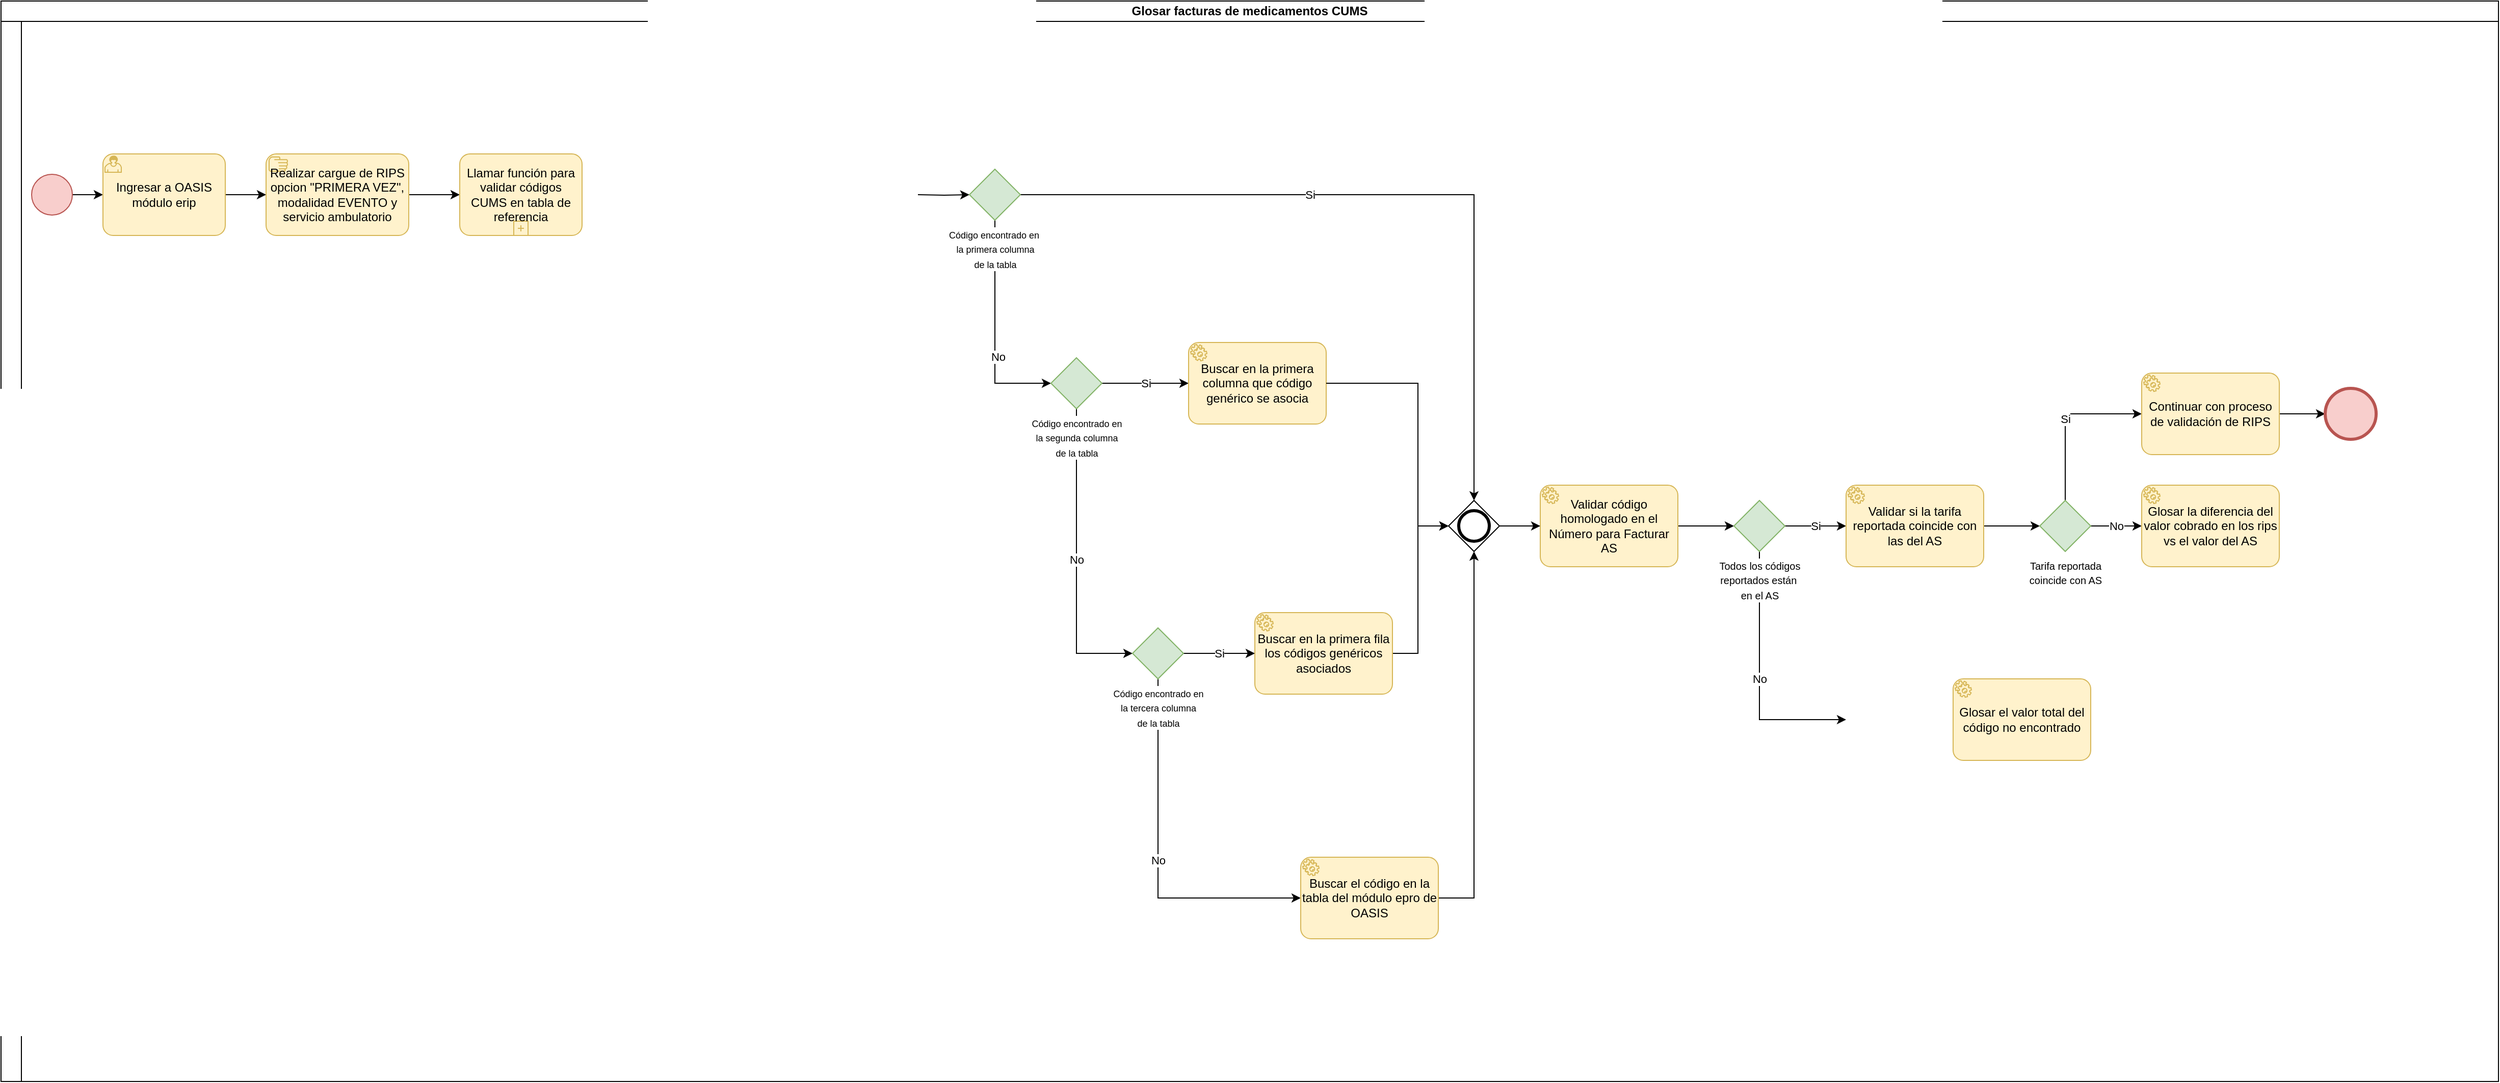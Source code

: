 <mxfile version="21.6.7" type="github">
  <diagram name="Página-1" id="6i_p-R7HKGtbfCE5hA1_">
    <mxGraphModel dx="1434" dy="758" grid="1" gridSize="10" guides="1" tooltips="1" connect="1" arrows="1" fold="1" page="1" pageScale="1" pageWidth="2500" pageHeight="1200" math="0" shadow="0">
      <root>
        <mxCell id="0" />
        <mxCell id="1" parent="0" />
        <mxCell id="mdYcMvUlgZSCt1_3ZbtV-1" value="Glosar facturas de medicamentos CUMS" style="swimlane;html=1;childLayout=stackLayout;resizeParent=1;resizeParentMax=0;horizontal=1;startSize=20;horizontalStack=0;whiteSpace=wrap;" parent="1" vertex="1">
          <mxGeometry x="30" y="20" width="2450" height="1060" as="geometry" />
        </mxCell>
        <mxCell id="mdYcMvUlgZSCt1_3ZbtV-2" value="&lt;br&gt;" style="swimlane;html=1;startSize=20;horizontal=0;" parent="mdYcMvUlgZSCt1_3ZbtV-1" vertex="1">
          <mxGeometry y="20" width="2450" height="1040" as="geometry" />
        </mxCell>
        <mxCell id="mdYcMvUlgZSCt1_3ZbtV-3" style="edgeStyle=orthogonalEdgeStyle;rounded=0;orthogonalLoop=1;jettySize=auto;html=1;entryX=0;entryY=0.5;entryDx=0;entryDy=0;entryPerimeter=0;" parent="mdYcMvUlgZSCt1_3ZbtV-2" source="mdYcMvUlgZSCt1_3ZbtV-4" target="mdYcMvUlgZSCt1_3ZbtV-9" edge="1">
          <mxGeometry relative="1" as="geometry">
            <mxPoint x="100" y="170" as="targetPoint" />
          </mxGeometry>
        </mxCell>
        <mxCell id="mdYcMvUlgZSCt1_3ZbtV-4" value="" style="points=[[0.145,0.145,0],[0.5,0,0],[0.855,0.145,0],[1,0.5,0],[0.855,0.855,0],[0.5,1,0],[0.145,0.855,0],[0,0.5,0]];shape=mxgraph.bpmn.event;html=1;verticalLabelPosition=bottom;labelBackgroundColor=#ffffff;verticalAlign=top;align=center;perimeter=ellipsePerimeter;outlineConnect=0;aspect=fixed;outline=standard;symbol=general;fillColor=#f8cecc;strokeColor=#b85450;" parent="mdYcMvUlgZSCt1_3ZbtV-2" vertex="1">
          <mxGeometry x="30" y="150" width="40" height="40" as="geometry" />
        </mxCell>
        <mxCell id="3LwcX4oNFDxZzFYPkHVs-2" style="edgeStyle=orthogonalEdgeStyle;rounded=0;orthogonalLoop=1;jettySize=auto;html=1;entryX=0;entryY=0.5;entryDx=0;entryDy=0;entryPerimeter=0;" edge="1" parent="mdYcMvUlgZSCt1_3ZbtV-2" source="mdYcMvUlgZSCt1_3ZbtV-7" target="3LwcX4oNFDxZzFYPkHVs-1">
          <mxGeometry relative="1" as="geometry" />
        </mxCell>
        <mxCell id="mdYcMvUlgZSCt1_3ZbtV-7" value="Realizar cargue de RIPS opcion &quot;PRIMERA VEZ&quot;, modalidad EVENTO y servicio ambulatorio" style="points=[[0.25,0,0],[0.5,0,0],[0.75,0,0],[1,0.25,0],[1,0.5,0],[1,0.75,0],[0.75,1,0],[0.5,1,0],[0.25,1,0],[0,0.75,0],[0,0.5,0],[0,0.25,0]];shape=mxgraph.bpmn.task;whiteSpace=wrap;rectStyle=rounded;size=10;html=1;container=1;expand=0;collapsible=0;taskMarker=manual;fillColor=#fff2cc;strokeColor=#d6b656;" parent="mdYcMvUlgZSCt1_3ZbtV-2" vertex="1">
          <mxGeometry x="260" y="130" width="140" height="80" as="geometry" />
        </mxCell>
        <mxCell id="mdYcMvUlgZSCt1_3ZbtV-8" style="edgeStyle=orthogonalEdgeStyle;rounded=0;orthogonalLoop=1;jettySize=auto;html=1;" parent="mdYcMvUlgZSCt1_3ZbtV-2" source="mdYcMvUlgZSCt1_3ZbtV-9" target="mdYcMvUlgZSCt1_3ZbtV-7" edge="1">
          <mxGeometry relative="1" as="geometry">
            <mxPoint x="260" y="170" as="targetPoint" />
          </mxGeometry>
        </mxCell>
        <mxCell id="mdYcMvUlgZSCt1_3ZbtV-9" value="Ingresar a OASIS módulo erip" style="points=[[0.25,0,0],[0.5,0,0],[0.75,0,0],[1,0.25,0],[1,0.5,0],[1,0.75,0],[0.75,1,0],[0.5,1,0],[0.25,1,0],[0,0.75,0],[0,0.5,0],[0,0.25,0]];shape=mxgraph.bpmn.task;whiteSpace=wrap;rectStyle=rounded;size=10;html=1;container=1;expand=0;collapsible=0;taskMarker=user;fillColor=#fff2cc;strokeColor=#d6b656;" parent="mdYcMvUlgZSCt1_3ZbtV-2" vertex="1">
          <mxGeometry x="100" y="130" width="120" height="80" as="geometry" />
        </mxCell>
        <mxCell id="mdYcMvUlgZSCt1_3ZbtV-69" style="edgeStyle=orthogonalEdgeStyle;rounded=0;orthogonalLoop=1;jettySize=auto;html=1;" parent="mdYcMvUlgZSCt1_3ZbtV-2" target="mdYcMvUlgZSCt1_3ZbtV-40" edge="1">
          <mxGeometry relative="1" as="geometry">
            <mxPoint x="899.5" y="170" as="sourcePoint" />
          </mxGeometry>
        </mxCell>
        <mxCell id="mdYcMvUlgZSCt1_3ZbtV-53" style="edgeStyle=orthogonalEdgeStyle;rounded=0;orthogonalLoop=1;jettySize=auto;html=1;exitX=1;exitY=0.5;exitDx=0;exitDy=0;exitPerimeter=0;" parent="mdYcMvUlgZSCt1_3ZbtV-2" source="mdYcMvUlgZSCt1_3ZbtV-16" target="mdYcMvUlgZSCt1_3ZbtV-52" edge="1">
          <mxGeometry relative="1" as="geometry">
            <mxPoint x="1645" y="820" as="sourcePoint" />
          </mxGeometry>
        </mxCell>
        <mxCell id="mdYcMvUlgZSCt1_3ZbtV-45" style="edgeStyle=orthogonalEdgeStyle;rounded=0;orthogonalLoop=1;jettySize=auto;html=1;entryX=0;entryY=0.5;entryDx=0;entryDy=0;entryPerimeter=0;" parent="mdYcMvUlgZSCt1_3ZbtV-2" source="mdYcMvUlgZSCt1_3ZbtV-40" target="mdYcMvUlgZSCt1_3ZbtV-47" edge="1">
          <mxGeometry relative="1" as="geometry">
            <mxPoint x="1135" y="330" as="targetPoint" />
            <Array as="points">
              <mxPoint x="975" y="355" />
            </Array>
          </mxGeometry>
        </mxCell>
        <mxCell id="mdYcMvUlgZSCt1_3ZbtV-46" value="No" style="edgeLabel;html=1;align=center;verticalAlign=middle;resizable=0;points=[];" parent="mdYcMvUlgZSCt1_3ZbtV-45" vertex="1" connectable="0">
          <mxGeometry x="0.247" y="3" relative="1" as="geometry">
            <mxPoint as="offset" />
          </mxGeometry>
        </mxCell>
        <mxCell id="mdYcMvUlgZSCt1_3ZbtV-87" value="Si" style="edgeStyle=orthogonalEdgeStyle;rounded=0;orthogonalLoop=1;jettySize=auto;html=1;entryX=0.5;entryY=0;entryDx=0;entryDy=0;entryPerimeter=0;" parent="mdYcMvUlgZSCt1_3ZbtV-2" source="mdYcMvUlgZSCt1_3ZbtV-40" target="mdYcMvUlgZSCt1_3ZbtV-89" edge="1">
          <mxGeometry x="-0.238" relative="1" as="geometry">
            <mxPoint as="offset" />
          </mxGeometry>
        </mxCell>
        <mxCell id="mdYcMvUlgZSCt1_3ZbtV-40" value="&lt;font style=&quot;font-size: 9px;&quot;&gt;Código encontrado en&amp;nbsp;&lt;br&gt;la primera columna&lt;br&gt;de la tabla&lt;/font&gt;" style="points=[[0.25,0.25,0],[0.5,0,0],[0.75,0.25,0],[1,0.5,0],[0.75,0.75,0],[0.5,1,0],[0.25,0.75,0],[0,0.5,0]];shape=mxgraph.bpmn.gateway2;html=1;verticalLabelPosition=bottom;labelBackgroundColor=#ffffff;verticalAlign=top;align=center;perimeter=rhombusPerimeter;outlineConnect=0;outline=none;symbol=none;fillColor=#d5e8d4;strokeColor=#82b366;" parent="mdYcMvUlgZSCt1_3ZbtV-2" vertex="1">
          <mxGeometry x="950" y="145" width="50" height="50" as="geometry" />
        </mxCell>
        <mxCell id="mdYcMvUlgZSCt1_3ZbtV-50" value="Si" style="edgeStyle=orthogonalEdgeStyle;rounded=0;orthogonalLoop=1;jettySize=auto;html=1;" parent="mdYcMvUlgZSCt1_3ZbtV-2" source="mdYcMvUlgZSCt1_3ZbtV-47" target="mdYcMvUlgZSCt1_3ZbtV-51" edge="1">
          <mxGeometry relative="1" as="geometry">
            <mxPoint x="1380" y="315" as="targetPoint" />
          </mxGeometry>
        </mxCell>
        <mxCell id="mdYcMvUlgZSCt1_3ZbtV-80" value="No" style="edgeStyle=orthogonalEdgeStyle;rounded=0;orthogonalLoop=1;jettySize=auto;html=1;entryX=0;entryY=0.5;entryDx=0;entryDy=0;entryPerimeter=0;" parent="mdYcMvUlgZSCt1_3ZbtV-2" source="mdYcMvUlgZSCt1_3ZbtV-47" target="mdYcMvUlgZSCt1_3ZbtV-78" edge="1">
          <mxGeometry relative="1" as="geometry">
            <Array as="points">
              <mxPoint x="1055" y="620" />
            </Array>
          </mxGeometry>
        </mxCell>
        <mxCell id="mdYcMvUlgZSCt1_3ZbtV-47" value="&lt;font style=&quot;font-size: 9px;&quot;&gt;Código encontrado en&lt;br&gt;la segunda columna&lt;br&gt;de la tabla&lt;/font&gt;" style="points=[[0.25,0.25,0],[0.5,0,0],[0.75,0.25,0],[1,0.5,0],[0.75,0.75,0],[0.5,1,0],[0.25,0.75,0],[0,0.5,0]];shape=mxgraph.bpmn.gateway2;html=1;verticalLabelPosition=bottom;labelBackgroundColor=#ffffff;verticalAlign=top;align=center;perimeter=rhombusPerimeter;outlineConnect=0;outline=none;symbol=none;fillColor=#d5e8d4;strokeColor=#82b366;" parent="mdYcMvUlgZSCt1_3ZbtV-2" vertex="1">
          <mxGeometry x="1030" y="330" width="50" height="50" as="geometry" />
        </mxCell>
        <mxCell id="mdYcMvUlgZSCt1_3ZbtV-55" value="Si" style="edgeStyle=orthogonalEdgeStyle;rounded=0;orthogonalLoop=1;jettySize=auto;html=1;" parent="mdYcMvUlgZSCt1_3ZbtV-2" source="mdYcMvUlgZSCt1_3ZbtV-52" target="mdYcMvUlgZSCt1_3ZbtV-54" edge="1">
          <mxGeometry relative="1" as="geometry">
            <Array as="points">
              <mxPoint x="1788" y="495" />
            </Array>
          </mxGeometry>
        </mxCell>
        <mxCell id="mdYcMvUlgZSCt1_3ZbtV-95" value="No" style="edgeStyle=orthogonalEdgeStyle;rounded=0;orthogonalLoop=1;jettySize=auto;html=1;entryX=0;entryY=0.5;entryDx=0;entryDy=0;entryPerimeter=0;" parent="mdYcMvUlgZSCt1_3ZbtV-2" source="mdYcMvUlgZSCt1_3ZbtV-52" edge="1">
          <mxGeometry relative="1" as="geometry">
            <mxPoint x="1810" y="685" as="targetPoint" />
            <Array as="points">
              <mxPoint x="1725" y="685" />
            </Array>
          </mxGeometry>
        </mxCell>
        <mxCell id="mdYcMvUlgZSCt1_3ZbtV-52" value="&lt;font size=&quot;1&quot;&gt;Todos los códigos&lt;br&gt;reportados están&amp;nbsp;&lt;br&gt;en el AS&lt;br&gt;&lt;/font&gt;" style="points=[[0.25,0.25,0],[0.5,0,0],[0.75,0.25,0],[1,0.5,0],[0.75,0.75,0],[0.5,1,0],[0.25,0.75,0],[0,0.5,0]];shape=mxgraph.bpmn.gateway2;html=1;verticalLabelPosition=bottom;labelBackgroundColor=#ffffff;verticalAlign=top;align=center;perimeter=rhombusPerimeter;outlineConnect=0;outline=none;symbol=none;fillColor=#d5e8d4;strokeColor=#82b366;" parent="mdYcMvUlgZSCt1_3ZbtV-2" vertex="1">
          <mxGeometry x="1700" y="470" width="50" height="50" as="geometry" />
        </mxCell>
        <mxCell id="mdYcMvUlgZSCt1_3ZbtV-71" style="edgeStyle=orthogonalEdgeStyle;rounded=0;orthogonalLoop=1;jettySize=auto;html=1;" parent="mdYcMvUlgZSCt1_3ZbtV-2" source="mdYcMvUlgZSCt1_3ZbtV-54" target="mdYcMvUlgZSCt1_3ZbtV-58" edge="1">
          <mxGeometry relative="1" as="geometry" />
        </mxCell>
        <mxCell id="mdYcMvUlgZSCt1_3ZbtV-54" value="Validar si la tarifa reportada coincide con las del AS" style="points=[[0.25,0,0],[0.5,0,0],[0.75,0,0],[1,0.25,0],[1,0.5,0],[1,0.75,0],[0.75,1,0],[0.5,1,0],[0.25,1,0],[0,0.75,0],[0,0.5,0],[0,0.25,0]];shape=mxgraph.bpmn.task;whiteSpace=wrap;rectStyle=rounded;size=10;html=1;container=1;expand=0;collapsible=0;taskMarker=service;fillColor=#fff2cc;strokeColor=#d6b656;" parent="mdYcMvUlgZSCt1_3ZbtV-2" vertex="1">
          <mxGeometry x="1810" y="455" width="135" height="80" as="geometry" />
        </mxCell>
        <mxCell id="mdYcMvUlgZSCt1_3ZbtV-60" value="Si" style="edgeStyle=orthogonalEdgeStyle;rounded=0;orthogonalLoop=1;jettySize=auto;html=1;entryX=0;entryY=0.5;entryDx=0;entryDy=0;entryPerimeter=0;" parent="mdYcMvUlgZSCt1_3ZbtV-2" source="mdYcMvUlgZSCt1_3ZbtV-58" target="mdYcMvUlgZSCt1_3ZbtV-61" edge="1">
          <mxGeometry relative="1" as="geometry">
            <mxPoint x="2150" y="495" as="targetPoint" />
            <Array as="points">
              <mxPoint x="2025" y="385" />
            </Array>
          </mxGeometry>
        </mxCell>
        <mxCell id="mdYcMvUlgZSCt1_3ZbtV-72" value="No" style="edgeStyle=orthogonalEdgeStyle;rounded=0;orthogonalLoop=1;jettySize=auto;html=1;" parent="mdYcMvUlgZSCt1_3ZbtV-2" source="mdYcMvUlgZSCt1_3ZbtV-58" target="mdYcMvUlgZSCt1_3ZbtV-66" edge="1">
          <mxGeometry relative="1" as="geometry" />
        </mxCell>
        <mxCell id="mdYcMvUlgZSCt1_3ZbtV-58" value="&lt;font size=&quot;1&quot;&gt;Tarifa reportada&lt;br&gt;coincide con AS&lt;br&gt;&lt;/font&gt;" style="points=[[0.25,0.25,0],[0.5,0,0],[0.75,0.25,0],[1,0.5,0],[0.75,0.75,0],[0.5,1,0],[0.25,0.75,0],[0,0.5,0]];shape=mxgraph.bpmn.gateway2;html=1;verticalLabelPosition=bottom;labelBackgroundColor=#ffffff;verticalAlign=top;align=center;perimeter=rhombusPerimeter;outlineConnect=0;outline=none;symbol=none;fillColor=#d5e8d4;strokeColor=#82b366;" parent="mdYcMvUlgZSCt1_3ZbtV-2" vertex="1">
          <mxGeometry x="2000" y="470" width="50" height="50" as="geometry" />
        </mxCell>
        <mxCell id="mdYcMvUlgZSCt1_3ZbtV-64" style="edgeStyle=orthogonalEdgeStyle;rounded=0;orthogonalLoop=1;jettySize=auto;html=1;entryX=0;entryY=0.5;entryDx=0;entryDy=0;entryPerimeter=0;" parent="mdYcMvUlgZSCt1_3ZbtV-2" source="mdYcMvUlgZSCt1_3ZbtV-61" target="mdYcMvUlgZSCt1_3ZbtV-63" edge="1">
          <mxGeometry relative="1" as="geometry" />
        </mxCell>
        <mxCell id="mdYcMvUlgZSCt1_3ZbtV-61" value="Continuar con proceso de validación de RIPS" style="points=[[0.25,0,0],[0.5,0,0],[0.75,0,0],[1,0.25,0],[1,0.5,0],[1,0.75,0],[0.75,1,0],[0.5,1,0],[0.25,1,0],[0,0.75,0],[0,0.5,0],[0,0.25,0]];shape=mxgraph.bpmn.task;whiteSpace=wrap;rectStyle=rounded;size=10;html=1;container=1;expand=0;collapsible=0;taskMarker=service;fillColor=#fff2cc;strokeColor=#d6b656;" parent="mdYcMvUlgZSCt1_3ZbtV-2" vertex="1">
          <mxGeometry x="2100" y="345" width="135" height="80" as="geometry" />
        </mxCell>
        <mxCell id="mdYcMvUlgZSCt1_3ZbtV-63" value="" style="points=[[0.145,0.145,0],[0.5,0,0],[0.855,0.145,0],[1,0.5,0],[0.855,0.855,0],[0.5,1,0],[0.145,0.855,0],[0,0.5,0]];shape=mxgraph.bpmn.event;html=1;verticalLabelPosition=bottom;labelBackgroundColor=#ffffff;verticalAlign=top;align=center;perimeter=ellipsePerimeter;outlineConnect=0;aspect=fixed;outline=end;symbol=terminate2;fillColor=#f8cecc;strokeColor=#b85450;" parent="mdYcMvUlgZSCt1_3ZbtV-2" vertex="1">
          <mxGeometry x="2280" y="360" width="50" height="50" as="geometry" />
        </mxCell>
        <mxCell id="mdYcMvUlgZSCt1_3ZbtV-66" value="Glosar la diferencia del valor cobrado en los rips vs el valor del AS" style="points=[[0.25,0,0],[0.5,0,0],[0.75,0,0],[1,0.25,0],[1,0.5,0],[1,0.75,0],[0.75,1,0],[0.5,1,0],[0.25,1,0],[0,0.75,0],[0,0.5,0],[0,0.25,0]];shape=mxgraph.bpmn.task;whiteSpace=wrap;rectStyle=rounded;size=10;html=1;container=1;expand=0;collapsible=0;taskMarker=service;fillColor=#fff2cc;strokeColor=#d6b656;" parent="mdYcMvUlgZSCt1_3ZbtV-2" vertex="1">
          <mxGeometry x="2100" y="455" width="135" height="80" as="geometry" />
        </mxCell>
        <mxCell id="mdYcMvUlgZSCt1_3ZbtV-51" value="Buscar en la primera columna que código genérico se asocia" style="points=[[0.25,0,0],[0.5,0,0],[0.75,0,0],[1,0.25,0],[1,0.5,0],[1,0.75,0],[0.75,1,0],[0.5,1,0],[0.25,1,0],[0,0.75,0],[0,0.5,0],[0,0.25,0]];shape=mxgraph.bpmn.task;whiteSpace=wrap;rectStyle=rounded;size=10;html=1;container=1;expand=0;collapsible=0;taskMarker=service;fillColor=#fff2cc;strokeColor=#d6b656;" parent="mdYcMvUlgZSCt1_3ZbtV-2" vertex="1">
          <mxGeometry x="1165" y="315" width="135" height="80" as="geometry" />
        </mxCell>
        <mxCell id="mdYcMvUlgZSCt1_3ZbtV-75" value="Glosar el valor total del código no encontrado" style="points=[[0.25,0,0],[0.5,0,0],[0.75,0,0],[1,0.25,0],[1,0.5,0],[1,0.75,0],[0.75,1,0],[0.5,1,0],[0.25,1,0],[0,0.75,0],[0,0.5,0],[0,0.25,0]];shape=mxgraph.bpmn.task;whiteSpace=wrap;rectStyle=rounded;size=10;html=1;container=1;expand=0;collapsible=0;taskMarker=service;fillColor=#fff2cc;strokeColor=#d6b656;" parent="mdYcMvUlgZSCt1_3ZbtV-2" vertex="1">
          <mxGeometry x="1915" y="645" width="135" height="80" as="geometry" />
        </mxCell>
        <mxCell id="mdYcMvUlgZSCt1_3ZbtV-90" style="edgeStyle=orthogonalEdgeStyle;rounded=0;orthogonalLoop=1;jettySize=auto;html=1;entryX=0;entryY=0.5;entryDx=0;entryDy=0;entryPerimeter=0;" parent="mdYcMvUlgZSCt1_3ZbtV-2" source="mdYcMvUlgZSCt1_3ZbtV-77" target="mdYcMvUlgZSCt1_3ZbtV-89" edge="1">
          <mxGeometry relative="1" as="geometry">
            <Array as="points">
              <mxPoint x="1390" y="620" />
              <mxPoint x="1390" y="495" />
            </Array>
          </mxGeometry>
        </mxCell>
        <mxCell id="mdYcMvUlgZSCt1_3ZbtV-77" value="Buscar en la primera fila los códigos genéricos asociados" style="points=[[0.25,0,0],[0.5,0,0],[0.75,0,0],[1,0.25,0],[1,0.5,0],[1,0.75,0],[0.75,1,0],[0.5,1,0],[0.25,1,0],[0,0.75,0],[0,0.5,0],[0,0.25,0]];shape=mxgraph.bpmn.task;whiteSpace=wrap;rectStyle=rounded;size=10;html=1;container=1;expand=0;collapsible=0;taskMarker=service;fillColor=#fff2cc;strokeColor=#d6b656;" parent="mdYcMvUlgZSCt1_3ZbtV-2" vertex="1">
          <mxGeometry x="1230" y="580" width="135" height="80" as="geometry" />
        </mxCell>
        <mxCell id="mdYcMvUlgZSCt1_3ZbtV-81" value="Si" style="edgeStyle=orthogonalEdgeStyle;rounded=0;orthogonalLoop=1;jettySize=auto;html=1;" parent="mdYcMvUlgZSCt1_3ZbtV-2" source="mdYcMvUlgZSCt1_3ZbtV-78" target="mdYcMvUlgZSCt1_3ZbtV-77" edge="1">
          <mxGeometry relative="1" as="geometry" />
        </mxCell>
        <mxCell id="mdYcMvUlgZSCt1_3ZbtV-82" value="No" style="edgeStyle=orthogonalEdgeStyle;rounded=0;orthogonalLoop=1;jettySize=auto;html=1;entryX=0;entryY=0.5;entryDx=0;entryDy=0;entryPerimeter=0;" parent="mdYcMvUlgZSCt1_3ZbtV-2" source="mdYcMvUlgZSCt1_3ZbtV-78" target="mdYcMvUlgZSCt1_3ZbtV-83" edge="1">
          <mxGeometry relative="1" as="geometry">
            <mxPoint x="1135" y="870" as="targetPoint" />
            <Array as="points">
              <mxPoint x="1135" y="860" />
            </Array>
          </mxGeometry>
        </mxCell>
        <mxCell id="mdYcMvUlgZSCt1_3ZbtV-78" value="&lt;font style=&quot;font-size: 9px;&quot;&gt;Código encontrado en&lt;br&gt;la tercera columna&lt;br&gt;de la tabla&lt;br&gt;&lt;/font&gt;" style="points=[[0.25,0.25,0],[0.5,0,0],[0.75,0.25,0],[1,0.5,0],[0.75,0.75,0],[0.5,1,0],[0.25,0.75,0],[0,0.5,0]];shape=mxgraph.bpmn.gateway2;html=1;verticalLabelPosition=bottom;labelBackgroundColor=#ffffff;verticalAlign=top;align=center;perimeter=rhombusPerimeter;outlineConnect=0;outline=none;symbol=none;fillColor=#d5e8d4;strokeColor=#82b366;" parent="mdYcMvUlgZSCt1_3ZbtV-2" vertex="1">
          <mxGeometry x="1110" y="595" width="50" height="50" as="geometry" />
        </mxCell>
        <mxCell id="mdYcMvUlgZSCt1_3ZbtV-91" style="edgeStyle=orthogonalEdgeStyle;rounded=0;orthogonalLoop=1;jettySize=auto;html=1;entryX=0.5;entryY=1;entryDx=0;entryDy=0;entryPerimeter=0;" parent="mdYcMvUlgZSCt1_3ZbtV-2" source="mdYcMvUlgZSCt1_3ZbtV-83" target="mdYcMvUlgZSCt1_3ZbtV-89" edge="1">
          <mxGeometry relative="1" as="geometry">
            <Array as="points">
              <mxPoint x="1445" y="860" />
            </Array>
          </mxGeometry>
        </mxCell>
        <mxCell id="mdYcMvUlgZSCt1_3ZbtV-83" value="Buscar el código en la tabla del módulo epro de OASIS" style="points=[[0.25,0,0],[0.5,0,0],[0.75,0,0],[1,0.25,0],[1,0.5,0],[1,0.75,0],[0.75,1,0],[0.5,1,0],[0.25,1,0],[0,0.75,0],[0,0.5,0],[0,0.25,0]];shape=mxgraph.bpmn.task;whiteSpace=wrap;rectStyle=rounded;size=10;html=1;container=1;expand=0;collapsible=0;taskMarker=service;fillColor=#fff2cc;strokeColor=#d6b656;" parent="mdYcMvUlgZSCt1_3ZbtV-2" vertex="1">
          <mxGeometry x="1275" y="820" width="135" height="80" as="geometry" />
        </mxCell>
        <mxCell id="mdYcMvUlgZSCt1_3ZbtV-16" value="Validar código homologado en el Número para Facturar AS" style="points=[[0.25,0,0],[0.5,0,0],[0.75,0,0],[1,0.25,0],[1,0.5,0],[1,0.75,0],[0.75,1,0],[0.5,1,0],[0.25,1,0],[0,0.75,0],[0,0.5,0],[0,0.25,0]];shape=mxgraph.bpmn.task;whiteSpace=wrap;rectStyle=rounded;size=10;html=1;container=1;expand=0;collapsible=0;taskMarker=service;fillColor=#fff2cc;strokeColor=#d6b656;" parent="mdYcMvUlgZSCt1_3ZbtV-2" vertex="1">
          <mxGeometry x="1510" y="455" width="135" height="80" as="geometry" />
        </mxCell>
        <mxCell id="mdYcMvUlgZSCt1_3ZbtV-92" style="edgeStyle=orthogonalEdgeStyle;rounded=0;orthogonalLoop=1;jettySize=auto;html=1;" parent="mdYcMvUlgZSCt1_3ZbtV-2" source="mdYcMvUlgZSCt1_3ZbtV-89" target="mdYcMvUlgZSCt1_3ZbtV-16" edge="1">
          <mxGeometry relative="1" as="geometry" />
        </mxCell>
        <mxCell id="mdYcMvUlgZSCt1_3ZbtV-89" value="" style="points=[[0.25,0.25,0],[0.5,0,0],[0.75,0.25,0],[1,0.5,0],[0.75,0.75,0],[0.5,1,0],[0.25,0.75,0],[0,0.5,0]];shape=mxgraph.bpmn.gateway2;html=1;verticalLabelPosition=bottom;labelBackgroundColor=#ffffff;verticalAlign=top;align=center;perimeter=rhombusPerimeter;outlineConnect=0;outline=end;symbol=general;" parent="mdYcMvUlgZSCt1_3ZbtV-2" vertex="1">
          <mxGeometry x="1420" y="470" width="50" height="50" as="geometry" />
        </mxCell>
        <mxCell id="mdYcMvUlgZSCt1_3ZbtV-88" style="edgeStyle=orthogonalEdgeStyle;rounded=0;orthogonalLoop=1;jettySize=auto;html=1;" parent="mdYcMvUlgZSCt1_3ZbtV-2" source="mdYcMvUlgZSCt1_3ZbtV-51" target="mdYcMvUlgZSCt1_3ZbtV-89" edge="1">
          <mxGeometry relative="1" as="geometry">
            <mxPoint x="1340" y="355" as="targetPoint" />
            <Array as="points">
              <mxPoint x="1390" y="355" />
              <mxPoint x="1390" y="495" />
            </Array>
          </mxGeometry>
        </mxCell>
        <mxCell id="3LwcX4oNFDxZzFYPkHVs-1" value="Llamar función para validar códigos CUMS en tabla de referencia" style="points=[[0.25,0,0],[0.5,0,0],[0.75,0,0],[1,0.25,0],[1,0.5,0],[1,0.75,0],[0.75,1,0],[0.5,1,0],[0.25,1,0],[0,0.75,0],[0,0.5,0],[0,0.25,0]];shape=mxgraph.bpmn.task;whiteSpace=wrap;rectStyle=rounded;size=10;html=1;container=1;expand=0;collapsible=0;taskMarker=abstract;isLoopSub=1;fillColor=#fff2cc;strokeColor=#d6b656;" vertex="1" parent="mdYcMvUlgZSCt1_3ZbtV-2">
          <mxGeometry x="450" y="130" width="120" height="80" as="geometry" />
        </mxCell>
      </root>
    </mxGraphModel>
  </diagram>
</mxfile>
